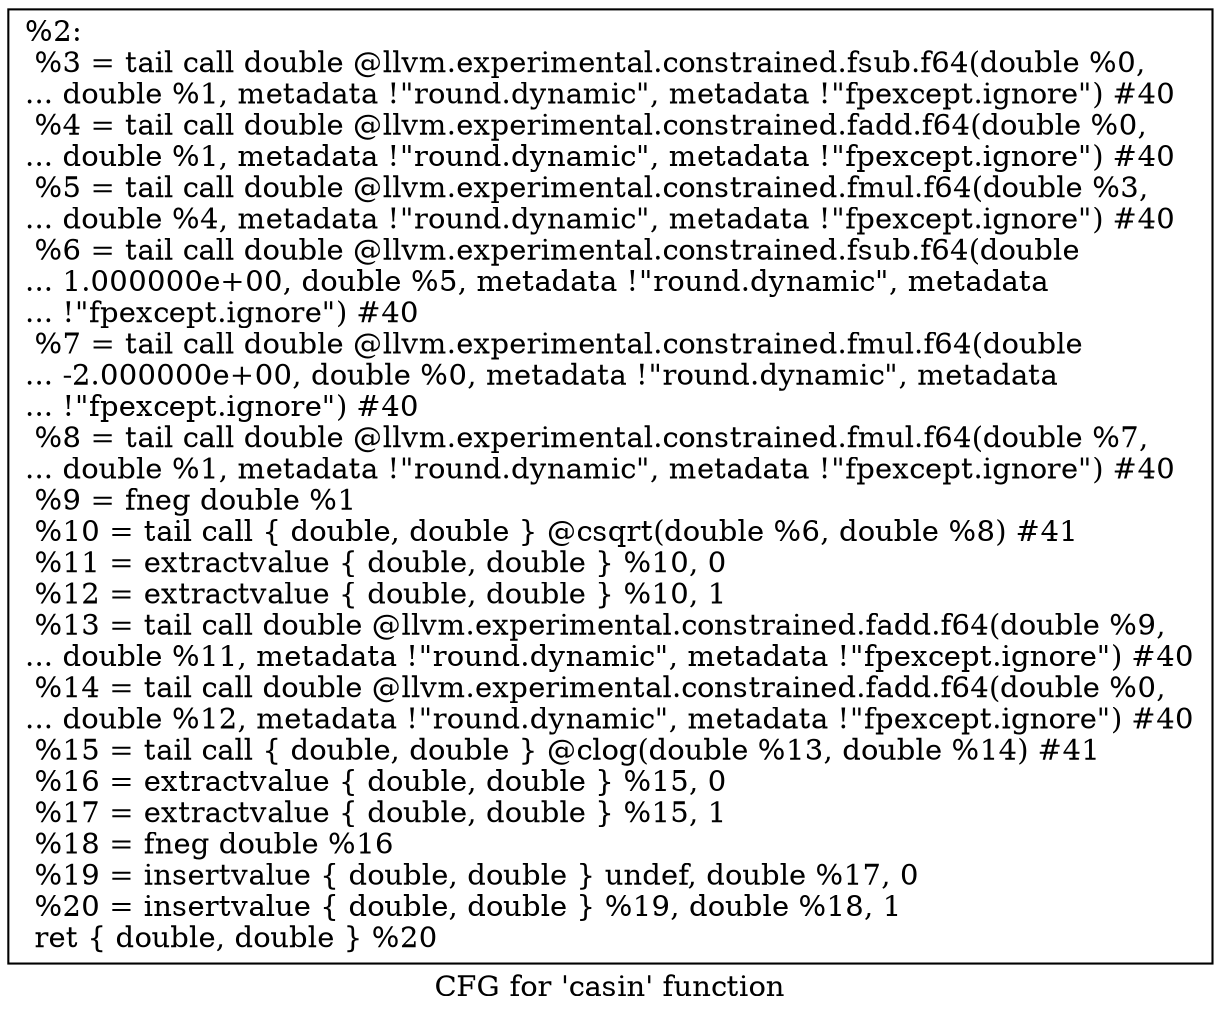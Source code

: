 digraph "CFG for 'casin' function" {
	label="CFG for 'casin' function";

	Node0x1cd9af0 [shape=record,label="{%2:\l  %3 = tail call double @llvm.experimental.constrained.fsub.f64(double %0,\l... double %1, metadata !\"round.dynamic\", metadata !\"fpexcept.ignore\") #40\l  %4 = tail call double @llvm.experimental.constrained.fadd.f64(double %0,\l... double %1, metadata !\"round.dynamic\", metadata !\"fpexcept.ignore\") #40\l  %5 = tail call double @llvm.experimental.constrained.fmul.f64(double %3,\l... double %4, metadata !\"round.dynamic\", metadata !\"fpexcept.ignore\") #40\l  %6 = tail call double @llvm.experimental.constrained.fsub.f64(double\l... 1.000000e+00, double %5, metadata !\"round.dynamic\", metadata\l... !\"fpexcept.ignore\") #40\l  %7 = tail call double @llvm.experimental.constrained.fmul.f64(double\l... -2.000000e+00, double %0, metadata !\"round.dynamic\", metadata\l... !\"fpexcept.ignore\") #40\l  %8 = tail call double @llvm.experimental.constrained.fmul.f64(double %7,\l... double %1, metadata !\"round.dynamic\", metadata !\"fpexcept.ignore\") #40\l  %9 = fneg double %1\l  %10 = tail call \{ double, double \} @csqrt(double %6, double %8) #41\l  %11 = extractvalue \{ double, double \} %10, 0\l  %12 = extractvalue \{ double, double \} %10, 1\l  %13 = tail call double @llvm.experimental.constrained.fadd.f64(double %9,\l... double %11, metadata !\"round.dynamic\", metadata !\"fpexcept.ignore\") #40\l  %14 = tail call double @llvm.experimental.constrained.fadd.f64(double %0,\l... double %12, metadata !\"round.dynamic\", metadata !\"fpexcept.ignore\") #40\l  %15 = tail call \{ double, double \} @clog(double %13, double %14) #41\l  %16 = extractvalue \{ double, double \} %15, 0\l  %17 = extractvalue \{ double, double \} %15, 1\l  %18 = fneg double %16\l  %19 = insertvalue \{ double, double \} undef, double %17, 0\l  %20 = insertvalue \{ double, double \} %19, double %18, 1\l  ret \{ double, double \} %20\l}"];
}
